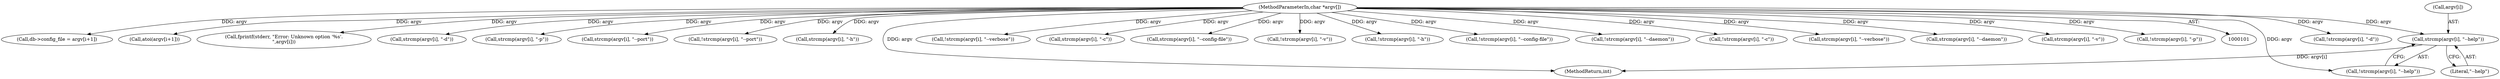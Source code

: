 digraph "0_mosquitto_9097577b49b7fdcf45d30975976dd93808ccc0c4@pointer" {
"1000203" [label="(Call,strcmp(argv[i], \"--help\"))"];
"1000105" [label="(MethodParameterIn,char *argv[])"];
"1000175" [label="(Call,!strcmp(argv[i], \"-d\"))"];
"1000141" [label="(Call,db->config_file = argv[i+1])"];
"1000237" [label="(Call,atoi(argv[i+1]))"];
"1000105" [label="(MethodParameterIn,char *argv[])"];
"1000203" [label="(Call,strcmp(argv[i], \"--help\"))"];
"1000312" [label="(Call,fprintf(stderr, \"Error: Unknown option '%s'.\n\",argv[i]))"];
"1000176" [label="(Call,strcmp(argv[i], \"-d\"))"];
"1000216" [label="(Call,strcmp(argv[i], \"-p\"))"];
"1000222" [label="(Call,strcmp(argv[i], \"--port\"))"];
"1000202" [label="(Call,!strcmp(argv[i], \"--help\"))"];
"1000221" [label="(Call,!strcmp(argv[i], \"--port\"))"];
"1000197" [label="(Call,strcmp(argv[i], \"-h\"))"];
"1000953" [label="(MethodReturn,int)"];
"1000298" [label="(Call,!strcmp(argv[i], \"--verbose\"))"];
"1000122" [label="(Call,strcmp(argv[i], \"-c\"))"];
"1000128" [label="(Call,strcmp(argv[i], \"--config-file\"))"];
"1000207" [label="(Literal,\"--help\")"];
"1000292" [label="(Call,!strcmp(argv[i], \"-v\"))"];
"1000196" [label="(Call,!strcmp(argv[i], \"-h\"))"];
"1000204" [label="(Call,argv[i])"];
"1000127" [label="(Call,!strcmp(argv[i], \"--config-file\"))"];
"1000181" [label="(Call,!strcmp(argv[i], \"--daemon\"))"];
"1000121" [label="(Call,!strcmp(argv[i], \"-c\"))"];
"1000299" [label="(Call,strcmp(argv[i], \"--verbose\"))"];
"1000182" [label="(Call,strcmp(argv[i], \"--daemon\"))"];
"1000293" [label="(Call,strcmp(argv[i], \"-v\"))"];
"1000215" [label="(Call,!strcmp(argv[i], \"-p\"))"];
"1000203" -> "1000202"  [label="AST: "];
"1000203" -> "1000207"  [label="CFG: "];
"1000204" -> "1000203"  [label="AST: "];
"1000207" -> "1000203"  [label="AST: "];
"1000202" -> "1000203"  [label="CFG: "];
"1000203" -> "1000953"  [label="DDG: argv[i]"];
"1000105" -> "1000203"  [label="DDG: argv"];
"1000105" -> "1000101"  [label="AST: "];
"1000105" -> "1000953"  [label="DDG: argv"];
"1000105" -> "1000121"  [label="DDG: argv"];
"1000105" -> "1000122"  [label="DDG: argv"];
"1000105" -> "1000127"  [label="DDG: argv"];
"1000105" -> "1000128"  [label="DDG: argv"];
"1000105" -> "1000141"  [label="DDG: argv"];
"1000105" -> "1000175"  [label="DDG: argv"];
"1000105" -> "1000176"  [label="DDG: argv"];
"1000105" -> "1000181"  [label="DDG: argv"];
"1000105" -> "1000182"  [label="DDG: argv"];
"1000105" -> "1000196"  [label="DDG: argv"];
"1000105" -> "1000197"  [label="DDG: argv"];
"1000105" -> "1000202"  [label="DDG: argv"];
"1000105" -> "1000215"  [label="DDG: argv"];
"1000105" -> "1000216"  [label="DDG: argv"];
"1000105" -> "1000221"  [label="DDG: argv"];
"1000105" -> "1000222"  [label="DDG: argv"];
"1000105" -> "1000237"  [label="DDG: argv"];
"1000105" -> "1000292"  [label="DDG: argv"];
"1000105" -> "1000293"  [label="DDG: argv"];
"1000105" -> "1000298"  [label="DDG: argv"];
"1000105" -> "1000299"  [label="DDG: argv"];
"1000105" -> "1000312"  [label="DDG: argv"];
}
